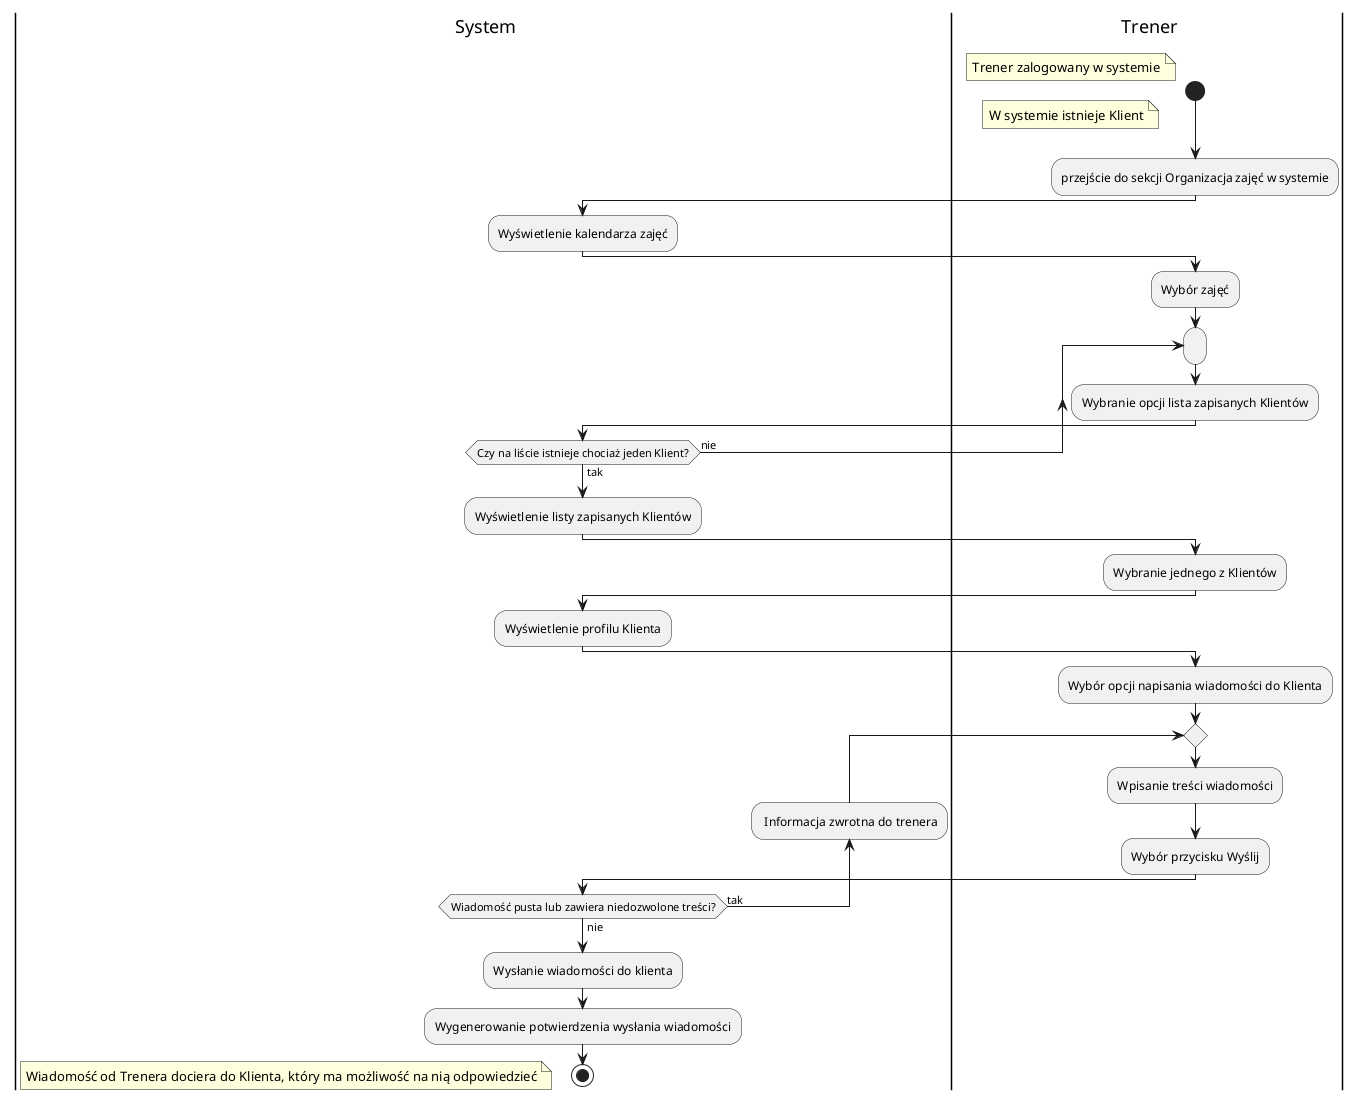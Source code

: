 @startuml

|s| System
|t| Trener
start
floating note left: Trener zalogowany w systemie
floating note left: W systemie istnieje Klient
:przejście do sekcji Organizacja zajęć w systemie;
|s|
:Wyświetlenie kalendarza zajęć;
|t|
:Wybór zajęć;
repeat:
    :Wybranie opcji lista zapisanych Klientów;
    |s|
repeat while (Czy na liście istnieje chociaż jeden Klient?) is (nie) not (tak)
:Wyświetlenie listy zapisanych Klientów;
|t|
:Wybranie jednego z Klientów;
|s|
:Wyświetlenie profilu Klienta;
|t|
:Wybór opcji napisania wiadomości do Klienta;
repeat
    :Wpisanie treści wiadomości;
    :Wybór przycisku Wyślij;
    |s|
backward: Informacja zwrotna do trenera;
repeat while (Wiadomość pusta lub zawiera niedozwolone treści?) is (tak) not (nie)
|s|
:Wysłanie wiadomości do klienta;
:Wygenerowanie potwierdzenia wysłania wiadomości;
stop
floating note left: Wiadomość od Trenera dociera do Klienta, który ma możliwość na nią odpowiedzieć

@enduml
